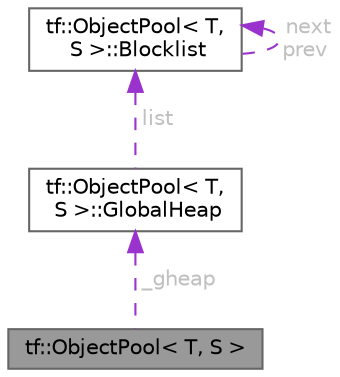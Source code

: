 digraph "tf::ObjectPool&lt; T, S &gt;"
{
 // LATEX_PDF_SIZE
  bgcolor="transparent";
  edge [fontname=Helvetica,fontsize=10,labelfontname=Helvetica,labelfontsize=10];
  node [fontname=Helvetica,fontsize=10,shape=box,height=0.2,width=0.4];
  Node1 [id="Node000001",label="tf::ObjectPool\< T, S \>",height=0.2,width=0.4,color="gray40", fillcolor="grey60", style="filled", fontcolor="black",tooltip=" "];
  Node2 -> Node1 [id="edge4_Node000001_Node000002",dir="back",color="darkorchid3",style="dashed",tooltip=" ",label=" _gheap",fontcolor="grey" ];
  Node2 [id="Node000002",label="tf::ObjectPool\< T,\l S \>::GlobalHeap",height=0.2,width=0.4,color="gray40", fillcolor="white", style="filled",URL="$structtf_1_1_object_pool_1_1_global_heap.html",tooltip=" "];
  Node3 -> Node2 [id="edge5_Node000002_Node000003",dir="back",color="darkorchid3",style="dashed",tooltip=" ",label=" list",fontcolor="grey" ];
  Node3 [id="Node000003",label="tf::ObjectPool\< T,\l S \>::Blocklist",height=0.2,width=0.4,color="gray40", fillcolor="white", style="filled",URL="$structtf_1_1_object_pool_1_1_blocklist.html",tooltip=" "];
  Node3 -> Node3 [id="edge6_Node000003_Node000003",dir="back",color="darkorchid3",style="dashed",tooltip=" ",label=" next\nprev",fontcolor="grey" ];
}

